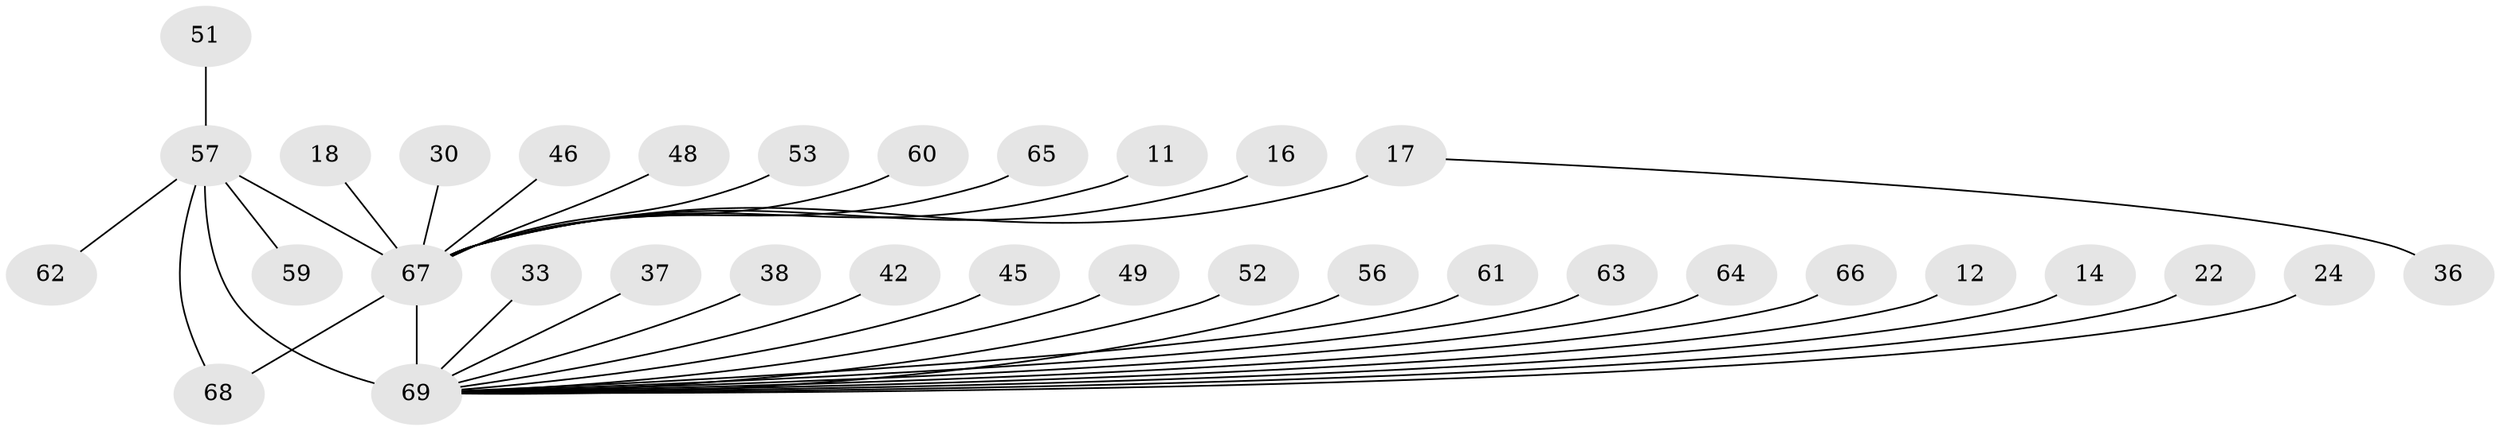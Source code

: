// original degree distribution, {3: 0.14492753623188406, 8: 0.014492753623188406, 34: 0.014492753623188406, 7: 0.07246376811594203, 14: 0.014492753623188406, 2: 0.2028985507246377, 1: 0.4492753623188406, 5: 0.014492753623188406, 9: 0.014492753623188406, 4: 0.057971014492753624}
// Generated by graph-tools (version 1.1) at 2025/46/03/09/25 04:46:48]
// undirected, 34 vertices, 35 edges
graph export_dot {
graph [start="1"]
  node [color=gray90,style=filled];
  11;
  12;
  14;
  16;
  17;
  18;
  22;
  24;
  30;
  33;
  36;
  37;
  38;
  42;
  45;
  46;
  48;
  49 [super="+31+32"];
  51;
  52;
  53 [super="+41"];
  56 [super="+29"];
  57 [super="+27+13+43+21+55+50"];
  59 [super="+58"];
  60;
  61 [super="+35"];
  62;
  63;
  64;
  65;
  66;
  67 [super="+20+54"];
  68;
  69 [super="+25+10"];
  11 -- 67;
  12 -- 69;
  14 -- 69;
  16 -- 67;
  17 -- 36;
  17 -- 67 [weight=2];
  18 -- 67;
  22 -- 69;
  24 -- 69;
  30 -- 67;
  33 -- 69;
  37 -- 69;
  38 -- 69;
  42 -- 69;
  45 -- 69;
  46 -- 67;
  48 -- 67;
  49 -- 69 [weight=4];
  51 -- 57;
  52 -- 69;
  53 -- 67;
  56 -- 69;
  57 -- 69 [weight=11];
  57 -- 67 [weight=5];
  57 -- 68;
  57 -- 59;
  57 -- 62;
  60 -- 67;
  61 -- 69;
  63 -- 69;
  64 -- 69;
  65 -- 67;
  66 -- 69;
  67 -- 68;
  67 -- 69 [weight=9];
}
